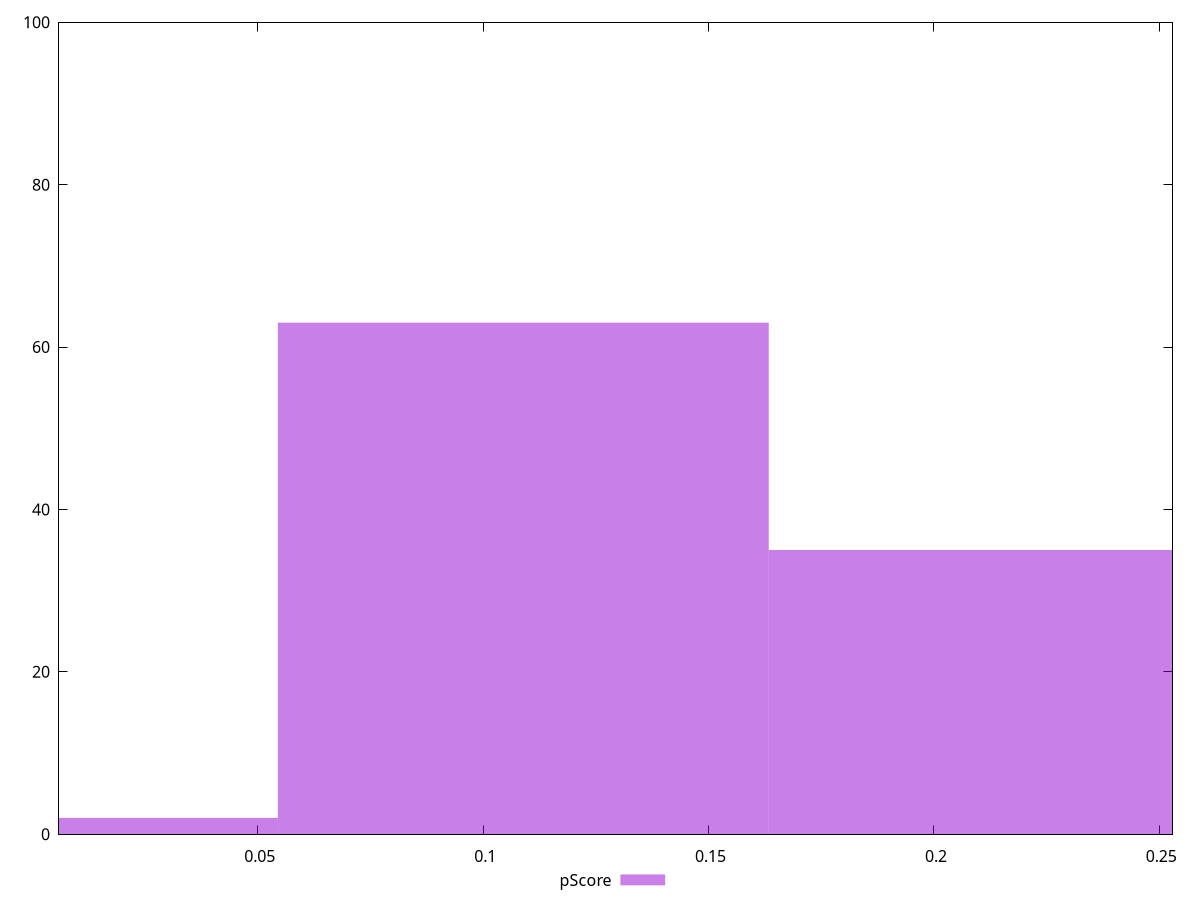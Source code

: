 reset

$pScore <<EOF
0.21781153313240242 35
0.10890576656620121 63
0 2
EOF

set key outside below
set boxwidth 0.10890576656620121
set xrange [0.00588235294117645:0.2529411764705882]
set yrange [0:100]
set trange [0:100]
set style fill transparent solid 0.5 noborder
set terminal svg size 640, 490 enhanced background rgb 'white'
set output "reports/report_00027_2021-02-24T12-40-31.850Z/unused-javascript/samples/astro/pScore/histogram.svg"

plot $pScore title "pScore" with boxes

reset
